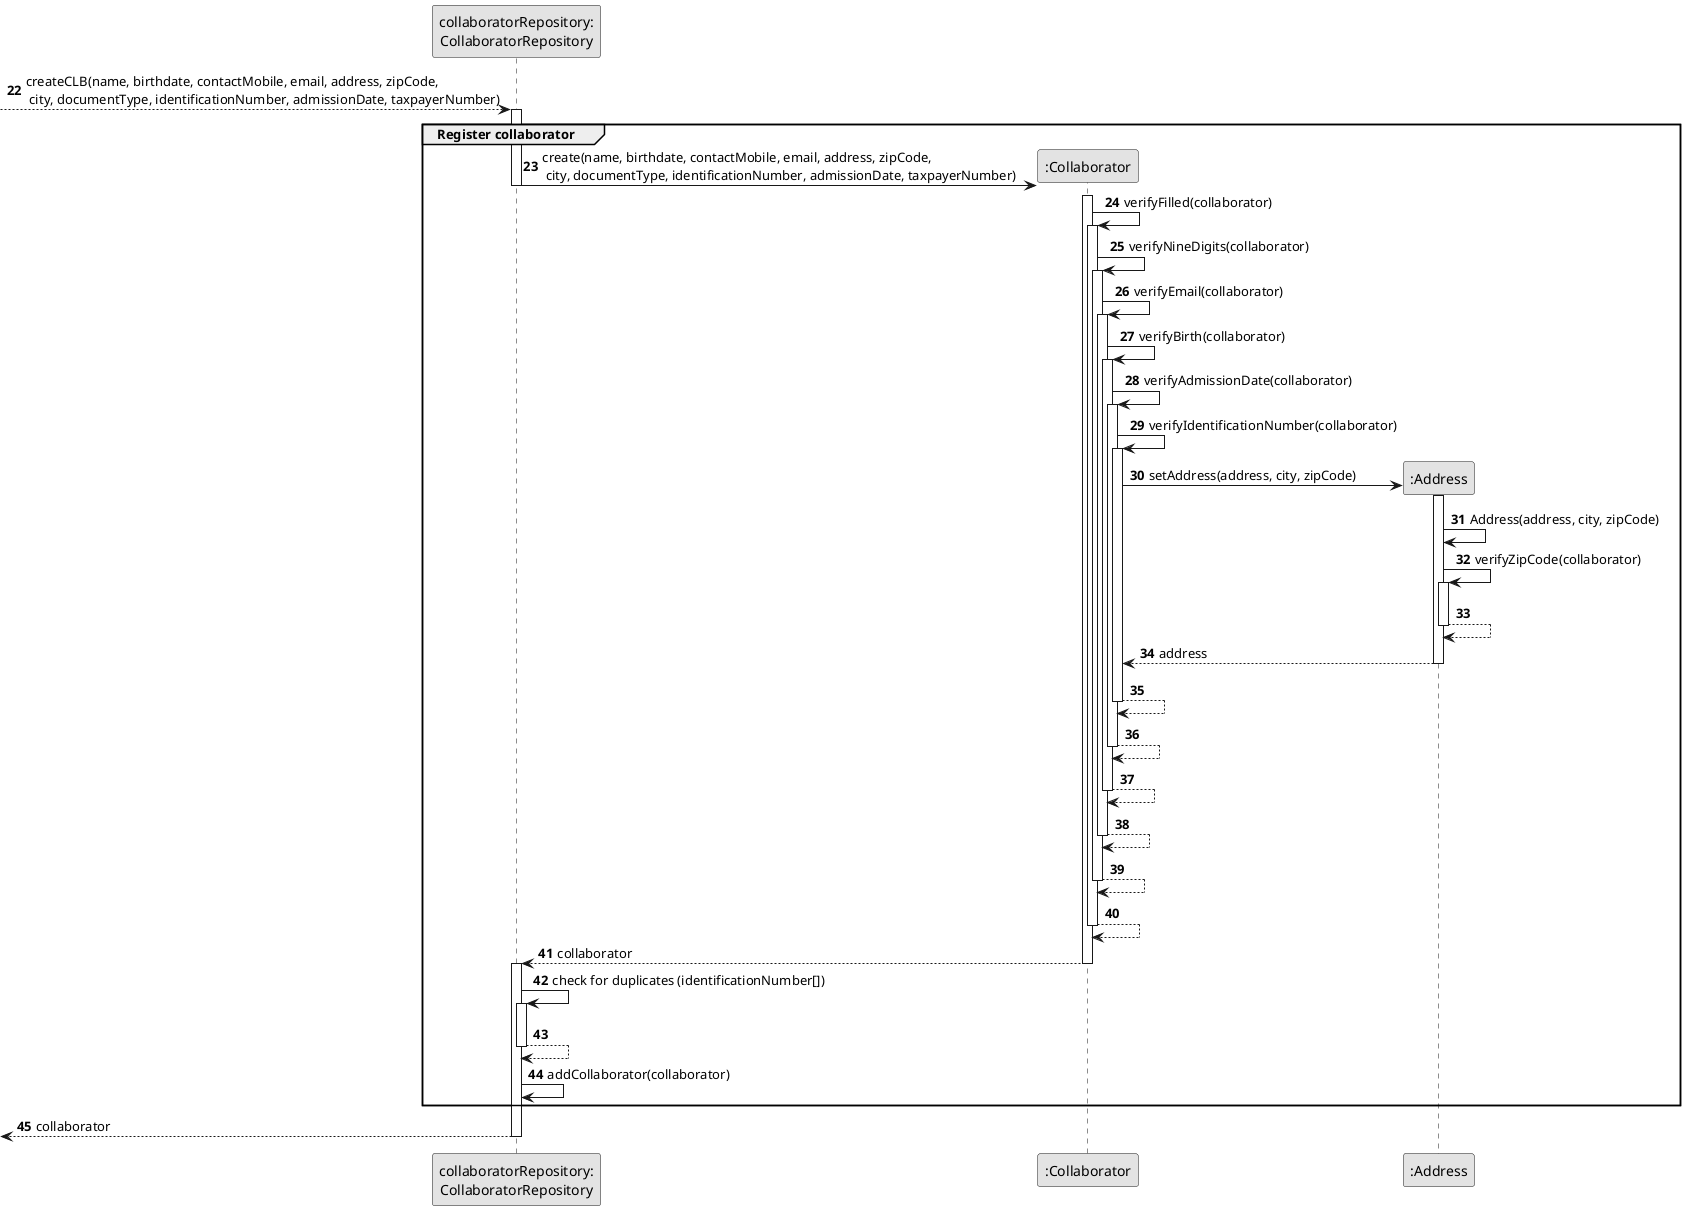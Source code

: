 @startuml
skinparam monochrome true
skinparam packageStyle rectangle
skinparam shadowing false

participant "collaboratorRepository:\nCollaboratorRepository" as CLBREP
participant ":Collaborator" as CLB
participant ":Address" as Address

autonumber 22
--> CLBREP: createCLB(name, birthdate, contactMobile, email, address, zipCode,\n city, documentType, identificationNumber, admissionDate, taxpayerNumber)
activate CLBREP
    group Register collaborator
    CLBREP->CLB** : create(name, birthdate, contactMobile, email, address, zipCode,\n city, documentType, identificationNumber, admissionDate, taxpayerNumber)
deactivate CLBREP

        activate CLB
        CLB -> CLB : verifyFilled(collaborator)
        activate CLB
        CLB -> CLB : verifyNineDigits(collaborator)
        activate CLB
        CLB -> CLB : verifyEmail(collaborator)
        activate CLB
        CLB -> CLB : verifyBirth(collaborator)
        activate CLB
        CLB -> CLB : verifyAdmissionDate(collaborator)
        activate CLB

        CLB -> CLB : verifyIdentificationNumber(collaborator)
        activate CLB
        CLB -> Address** : setAddress(address, city, zipCode)
        activate Address
        Address -> Address : Address(address, city, zipCode)

        Address -> Address : verifyZipCode(collaborator)
        activate Address
        Address --> Address
        deactivate Address
        Address --> CLB : address
        deactivate Address
        CLB --> CLB
        deactivate CLB

        CLB --> CLB
        deactivate CLB
        CLB --> CLB
        deactivate CLB
        CLB --> CLB
        deactivate CLB
        CLB --> CLB
        deactivate CLB
        CLB --> CLB
        deactivate CLB


        CLB --> CLBREP : collaborator
        deactivate CLB
        activate CLBREP

CLBREP -> CLBREP : check for duplicates (identificationNumber[])
activate CLBREP
CLBREP --> CLBREP
deactivate CLBREP
CLBREP -> CLBREP: addCollaborator(collaborator)

end
<--CLBREP : collaborator
deactivate CLBREP
        deactivate CLB


@enduml